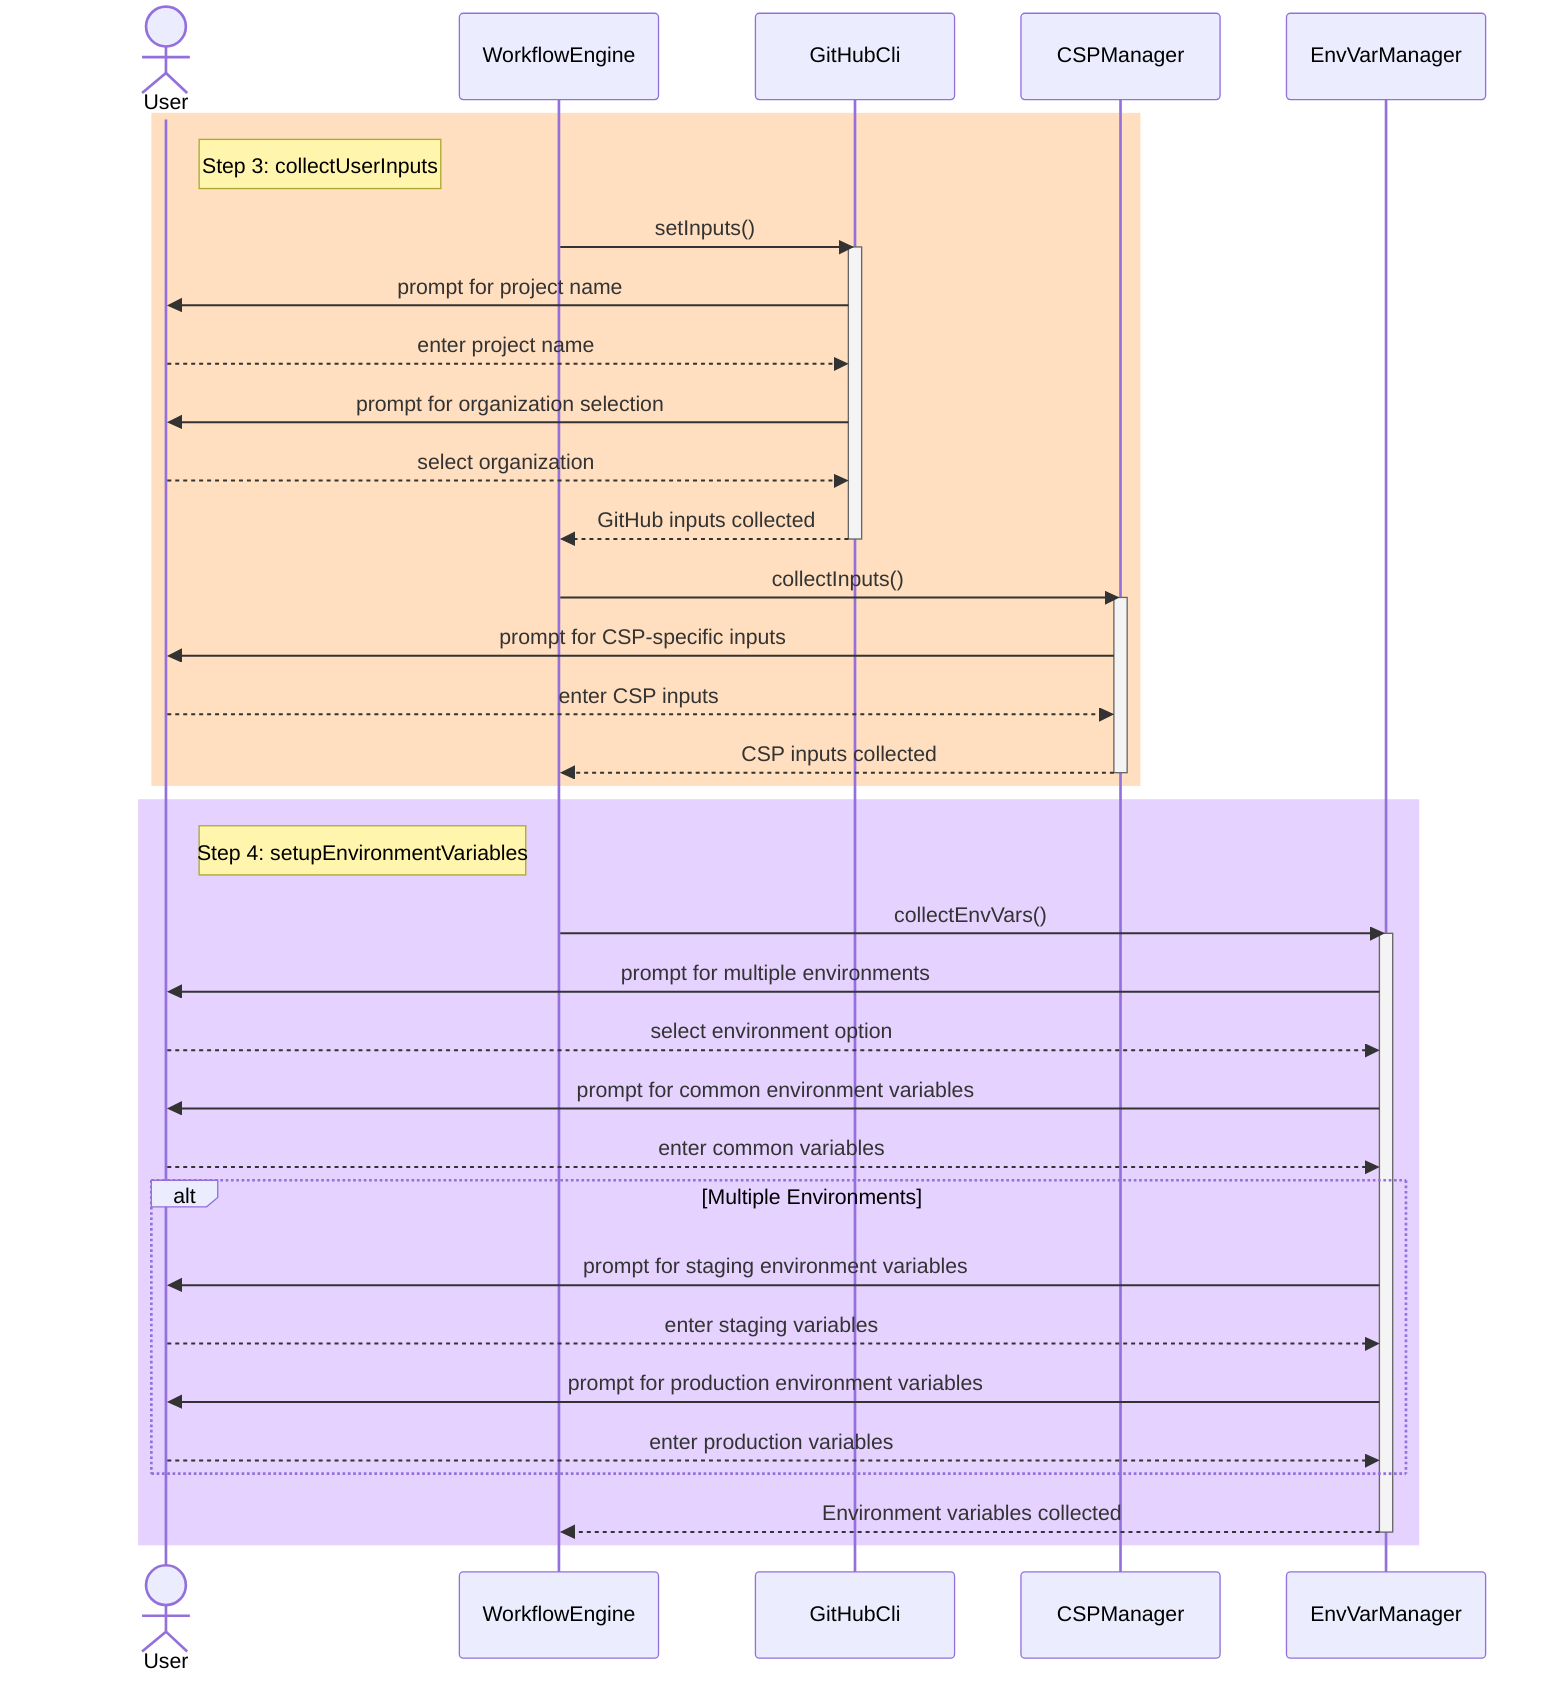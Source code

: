 ---
config:
  theme: default
  look: classic
---
sequenceDiagram
    actor User
    participant WE as WorkflowEngine
    participant GH as GitHubCli
    participant CSP as CSPManager
    participant EVM as EnvVarManager

    rect rgb(255, 223, 191)
    note right of User: Step 3: collectUserInputs
    WE->>GH: setInputs()
    activate GH
    GH->>User: prompt for project name
    User-->>GH: enter project name
    GH->>User: prompt for organization selection
    User-->>GH: select organization
    GH-->>WE: GitHub inputs collected
    deactivate GH
    
    WE->>CSP: collectInputs()
    activate CSP
    CSP->>User: prompt for CSP-specific inputs
    User-->>CSP: enter CSP inputs
    CSP-->>WE: CSP inputs collected
    deactivate CSP
    end
    
    rect rgb(230, 210, 255)
    note right of User: Step 4: setupEnvironmentVariables
    WE->>EVM: collectEnvVars()
    activate EVM
    EVM->>User: prompt for multiple environments
    User-->>EVM: select environment option
    EVM->>User: prompt for common environment variables
    User-->>EVM: enter common variables
    
    alt Multiple Environments
        EVM->>User: prompt for staging environment variables
        User-->>EVM: enter staging variables
        EVM->>User: prompt for production environment variables
        User-->>EVM: enter production variables
    end
    
    EVM-->>WE: Environment variables collected
    deactivate EVM
    end
